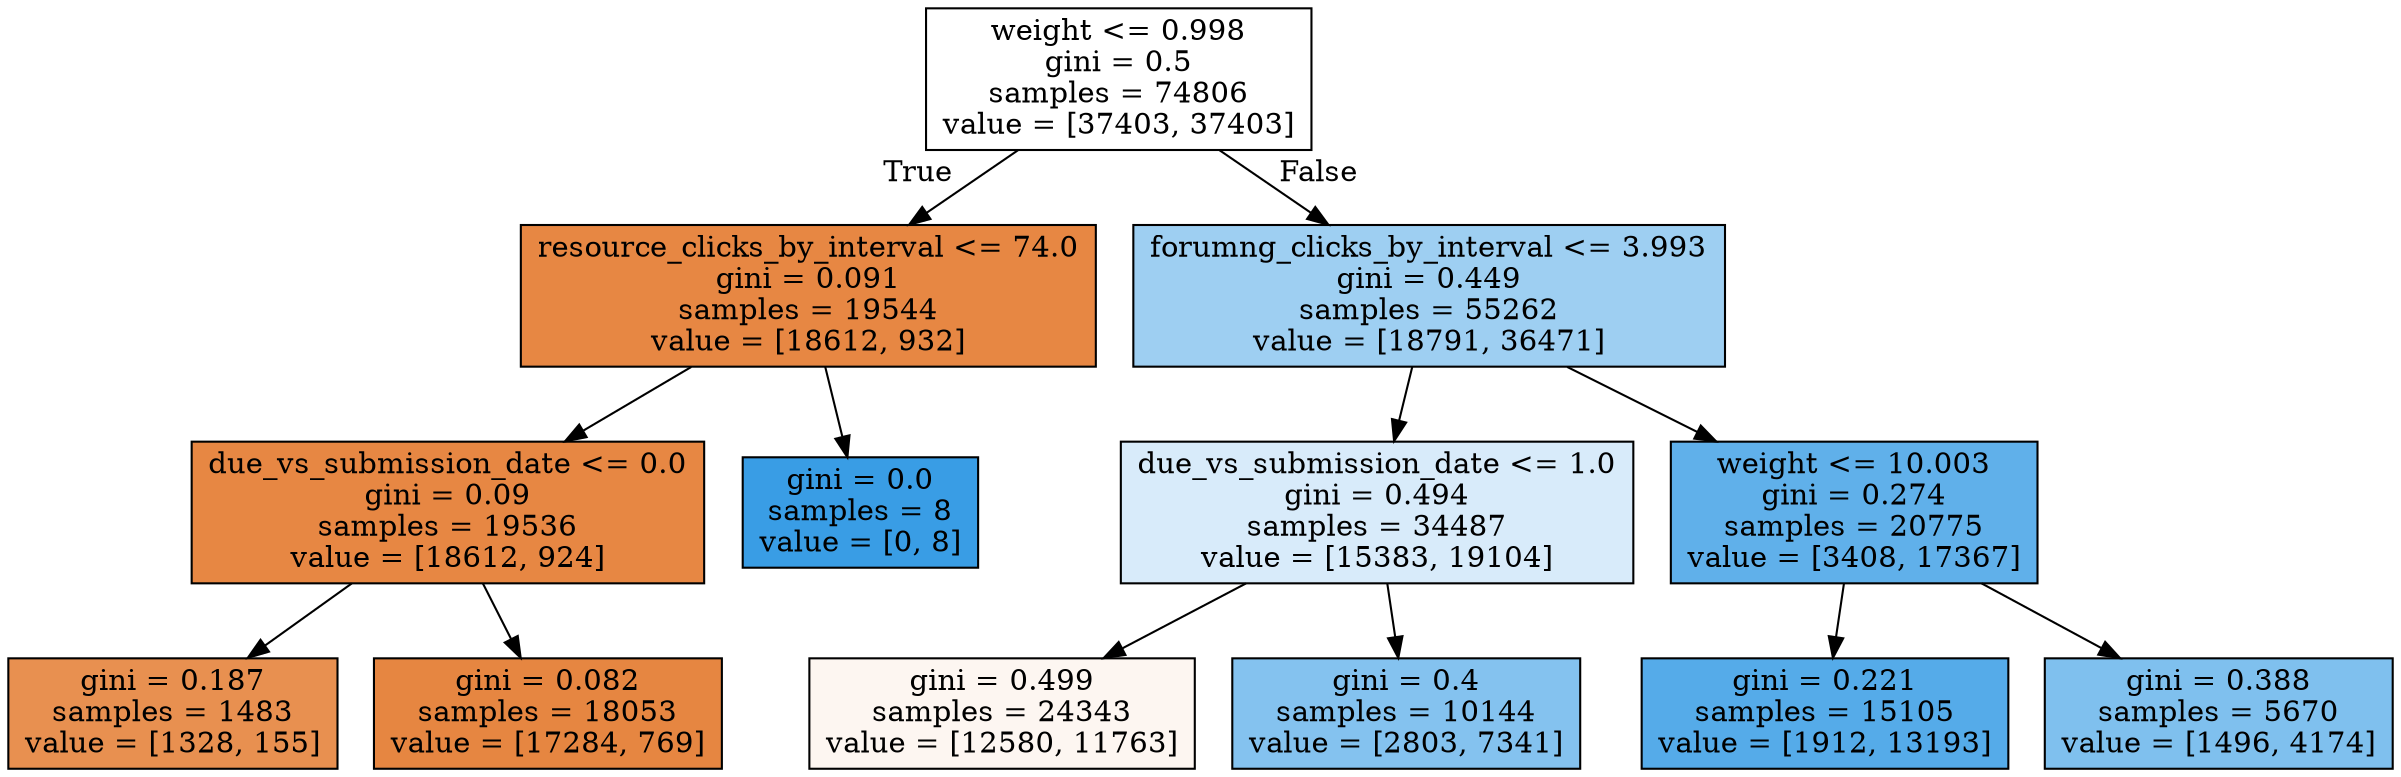 digraph Tree {
node [shape=box, style="filled", color="black"] ;
0 [label="weight <= 0.998\ngini = 0.5\nsamples = 74806\nvalue = [37403, 37403]", fillcolor="#e5813900"] ;
1 [label="resource_clicks_by_interval <= 74.0\ngini = 0.091\nsamples = 19544\nvalue = [18612, 932]", fillcolor="#e58139f2"] ;
0 -> 1 [labeldistance=2.5, labelangle=45, headlabel="True"] ;
2 [label="due_vs_submission_date <= 0.0\ngini = 0.09\nsamples = 19536\nvalue = [18612, 924]", fillcolor="#e58139f2"] ;
1 -> 2 ;
3 [label="gini = 0.187\nsamples = 1483\nvalue = [1328, 155]", fillcolor="#e58139e1"] ;
2 -> 3 ;
4 [label="gini = 0.082\nsamples = 18053\nvalue = [17284, 769]", fillcolor="#e58139f4"] ;
2 -> 4 ;
5 [label="gini = 0.0\nsamples = 8\nvalue = [0, 8]", fillcolor="#399de5ff"] ;
1 -> 5 ;
6 [label="forumng_clicks_by_interval <= 3.993\ngini = 0.449\nsamples = 55262\nvalue = [18791, 36471]", fillcolor="#399de57c"] ;
0 -> 6 [labeldistance=2.5, labelangle=-45, headlabel="False"] ;
7 [label="due_vs_submission_date <= 1.0\ngini = 0.494\nsamples = 34487\nvalue = [15383, 19104]", fillcolor="#399de532"] ;
6 -> 7 ;
8 [label="gini = 0.499\nsamples = 24343\nvalue = [12580, 11763]", fillcolor="#e5813911"] ;
7 -> 8 ;
9 [label="gini = 0.4\nsamples = 10144\nvalue = [2803, 7341]", fillcolor="#399de59e"] ;
7 -> 9 ;
10 [label="weight <= 10.003\ngini = 0.274\nsamples = 20775\nvalue = [3408, 17367]", fillcolor="#399de5cd"] ;
6 -> 10 ;
11 [label="gini = 0.221\nsamples = 15105\nvalue = [1912, 13193]", fillcolor="#399de5da"] ;
10 -> 11 ;
12 [label="gini = 0.388\nsamples = 5670\nvalue = [1496, 4174]", fillcolor="#399de5a4"] ;
10 -> 12 ;
}